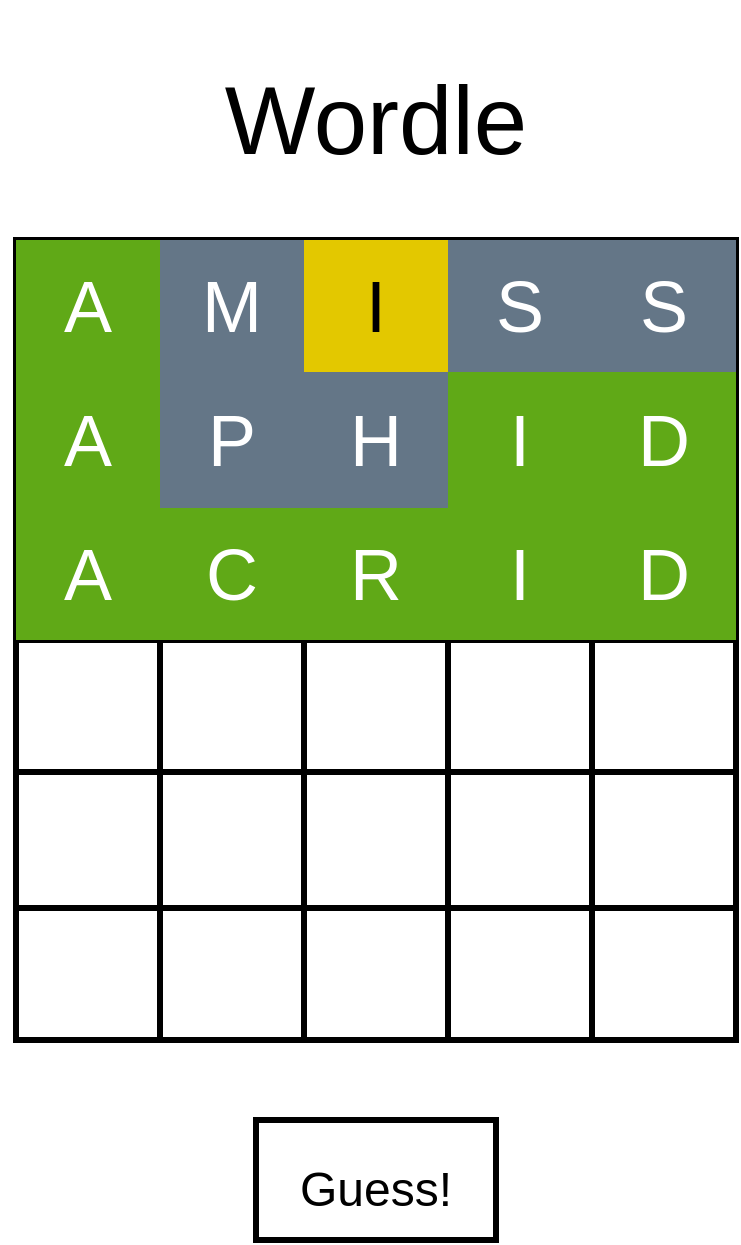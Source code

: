 <mxfile>
    <diagram id="VsplOQqD7rIrru3s_meI" name="Page-1">
        <mxGraphModel dx="1621" dy="859" grid="1" gridSize="10" guides="1" tooltips="1" connect="1" arrows="1" fold="1" page="1" pageScale="1" pageWidth="850" pageHeight="1100" math="0" shadow="0">
            <root>
                <mxCell id="0"/>
                <mxCell id="1" parent="0"/>
                <mxCell id="2" value="&lt;font style=&quot;font-size: 48px;&quot;&gt;Wordle&lt;/font&gt;" style="text;strokeColor=none;align=center;fillColor=none;html=1;verticalAlign=middle;whiteSpace=wrap;rounded=0;" vertex="1" parent="1">
                    <mxGeometry x="280" y="40" width="280" height="120" as="geometry"/>
                </mxCell>
                <mxCell id="20" value="" style="shape=table;startSize=0;container=1;collapsible=0;childLayout=tableLayout;fontSize=36;strokeWidth=3;strokeColor=#000000;perimeterSpacing=15;rounded=0;" vertex="1" parent="1">
                    <mxGeometry x="240" y="160" width="360" height="400" as="geometry"/>
                </mxCell>
                <mxCell id="21" value="" style="shape=tableRow;horizontal=0;startSize=0;swimlaneHead=0;swimlaneBody=0;top=0;left=0;bottom=0;right=0;collapsible=0;dropTarget=0;fillColor=none;points=[[0,0.5],[1,0.5]];portConstraint=eastwest;fontSize=36;" vertex="1" parent="20">
                    <mxGeometry width="360" height="66" as="geometry"/>
                </mxCell>
                <mxCell id="22" value="A" style="shape=partialRectangle;html=1;whiteSpace=wrap;connectable=0;overflow=hidden;fillColor=#60a917;top=0;left=0;bottom=0;right=0;pointerEvents=1;fontSize=36;strokeColor=#FFFFFF;fontColor=#ffffff;strokeWidth=15;perimeterSpacing=15;" vertex="1" parent="21">
                    <mxGeometry width="72" height="66" as="geometry">
                        <mxRectangle width="72" height="66" as="alternateBounds"/>
                    </mxGeometry>
                </mxCell>
                <mxCell id="23" value="M" style="shape=partialRectangle;html=1;whiteSpace=wrap;connectable=0;overflow=hidden;fillColor=#647687;top=0;left=0;bottom=0;right=0;pointerEvents=1;fontSize=36;fontColor=#ffffff;strokeColor=#314354;" vertex="1" parent="21">
                    <mxGeometry x="72" width="72" height="66" as="geometry">
                        <mxRectangle width="72" height="66" as="alternateBounds"/>
                    </mxGeometry>
                </mxCell>
                <mxCell id="24" value="I" style="shape=partialRectangle;html=1;whiteSpace=wrap;connectable=0;overflow=hidden;fillColor=#e3c800;top=0;left=0;bottom=0;right=0;pointerEvents=1;fontSize=36;strokeColor=#B09500;fontColor=#000000;" vertex="1" parent="21">
                    <mxGeometry x="144" width="72" height="66" as="geometry">
                        <mxRectangle width="72" height="66" as="alternateBounds"/>
                    </mxGeometry>
                </mxCell>
                <mxCell id="25" value="S" style="shape=partialRectangle;html=1;whiteSpace=wrap;connectable=0;overflow=hidden;fillColor=#647687;top=0;left=0;bottom=0;right=0;pointerEvents=1;fontSize=36;strokeColor=#314354;fontColor=#ffffff;" vertex="1" parent="21">
                    <mxGeometry x="216" width="72" height="66" as="geometry">
                        <mxRectangle width="72" height="66" as="alternateBounds"/>
                    </mxGeometry>
                </mxCell>
                <mxCell id="26" value="S" style="shape=partialRectangle;html=1;whiteSpace=wrap;connectable=0;overflow=hidden;fillColor=#647687;top=0;left=0;bottom=0;right=0;pointerEvents=1;fontSize=36;fontColor=#ffffff;strokeColor=#314354;" vertex="1" parent="21">
                    <mxGeometry x="288" width="72" height="66" as="geometry">
                        <mxRectangle width="72" height="66" as="alternateBounds"/>
                    </mxGeometry>
                </mxCell>
                <mxCell id="27" value="" style="shape=tableRow;horizontal=0;startSize=0;swimlaneHead=0;swimlaneBody=0;top=0;left=0;bottom=0;right=0;collapsible=0;dropTarget=0;fillColor=none;points=[[0,0.5],[1,0.5]];portConstraint=eastwest;fontSize=36;" vertex="1" parent="20">
                    <mxGeometry y="66" width="360" height="68" as="geometry"/>
                </mxCell>
                <mxCell id="28" value="A" style="shape=partialRectangle;html=1;whiteSpace=wrap;connectable=0;overflow=hidden;fillColor=#60a917;top=0;left=0;bottom=0;right=0;pointerEvents=1;fontSize=36;fontColor=#ffffff;strokeColor=#2D7600;" vertex="1" parent="27">
                    <mxGeometry width="72" height="68" as="geometry">
                        <mxRectangle width="72" height="68" as="alternateBounds"/>
                    </mxGeometry>
                </mxCell>
                <mxCell id="29" value="P" style="shape=partialRectangle;html=1;whiteSpace=wrap;connectable=0;overflow=hidden;fillColor=#647687;top=0;left=0;bottom=0;right=0;pointerEvents=1;fontSize=36;fontColor=#ffffff;strokeColor=#314354;" vertex="1" parent="27">
                    <mxGeometry x="72" width="72" height="68" as="geometry">
                        <mxRectangle width="72" height="68" as="alternateBounds"/>
                    </mxGeometry>
                </mxCell>
                <mxCell id="30" value="H" style="shape=partialRectangle;html=1;whiteSpace=wrap;connectable=0;overflow=hidden;fillColor=#647687;top=0;left=0;bottom=0;right=0;pointerEvents=1;fontSize=36;fontColor=#ffffff;strokeColor=#314354;" vertex="1" parent="27">
                    <mxGeometry x="144" width="72" height="68" as="geometry">
                        <mxRectangle width="72" height="68" as="alternateBounds"/>
                    </mxGeometry>
                </mxCell>
                <mxCell id="31" value="I" style="shape=partialRectangle;html=1;whiteSpace=wrap;connectable=0;overflow=hidden;fillColor=#60a917;top=0;left=0;bottom=0;right=0;pointerEvents=1;fontSize=36;fontColor=#ffffff;strokeColor=#2D7600;" vertex="1" parent="27">
                    <mxGeometry x="216" width="72" height="68" as="geometry">
                        <mxRectangle width="72" height="68" as="alternateBounds"/>
                    </mxGeometry>
                </mxCell>
                <mxCell id="32" value="D" style="shape=partialRectangle;html=1;whiteSpace=wrap;connectable=0;overflow=hidden;fillColor=#60a917;top=0;left=0;bottom=0;right=0;pointerEvents=1;fontSize=36;fontColor=#ffffff;strokeColor=#2D7600;" vertex="1" parent="27">
                    <mxGeometry x="288" width="72" height="68" as="geometry">
                        <mxRectangle width="72" height="68" as="alternateBounds"/>
                    </mxGeometry>
                </mxCell>
                <mxCell id="33" value="" style="shape=tableRow;horizontal=0;startSize=0;swimlaneHead=0;swimlaneBody=0;top=0;left=0;bottom=0;right=0;collapsible=0;dropTarget=0;fillColor=none;points=[[0,0.5],[1,0.5]];portConstraint=eastwest;fontSize=36;" vertex="1" parent="20">
                    <mxGeometry y="134" width="360" height="66" as="geometry"/>
                </mxCell>
                <mxCell id="34" value="A" style="shape=partialRectangle;html=1;whiteSpace=wrap;connectable=0;overflow=hidden;fillColor=#60a917;top=0;left=0;bottom=0;right=0;pointerEvents=1;fontSize=36;fontColor=#ffffff;strokeColor=#FFFFFF;strokeWidth=15;" vertex="1" parent="33">
                    <mxGeometry width="72" height="66" as="geometry">
                        <mxRectangle width="72" height="66" as="alternateBounds"/>
                    </mxGeometry>
                </mxCell>
                <mxCell id="35" value="C" style="shape=partialRectangle;html=1;whiteSpace=wrap;connectable=0;overflow=hidden;fillColor=#60a917;top=0;left=0;bottom=0;right=0;pointerEvents=1;fontSize=36;fontColor=#ffffff;strokeColor=#2D7600;" vertex="1" parent="33">
                    <mxGeometry x="72" width="72" height="66" as="geometry">
                        <mxRectangle width="72" height="66" as="alternateBounds"/>
                    </mxGeometry>
                </mxCell>
                <mxCell id="36" value="R" style="shape=partialRectangle;html=1;whiteSpace=wrap;connectable=0;overflow=hidden;fillColor=#60a917;top=0;left=0;bottom=0;right=0;pointerEvents=1;fontSize=36;fontColor=#ffffff;strokeColor=#2D7600;" vertex="1" parent="33">
                    <mxGeometry x="144" width="72" height="66" as="geometry">
                        <mxRectangle width="72" height="66" as="alternateBounds"/>
                    </mxGeometry>
                </mxCell>
                <mxCell id="37" value="I" style="shape=partialRectangle;html=1;whiteSpace=wrap;connectable=0;overflow=hidden;fillColor=#60a917;top=0;left=0;bottom=0;right=0;pointerEvents=1;fontSize=36;fontColor=#ffffff;strokeColor=#2D7600;" vertex="1" parent="33">
                    <mxGeometry x="216" width="72" height="66" as="geometry">
                        <mxRectangle width="72" height="66" as="alternateBounds"/>
                    </mxGeometry>
                </mxCell>
                <mxCell id="38" value="D" style="shape=partialRectangle;html=1;whiteSpace=wrap;connectable=0;overflow=hidden;fillColor=#60a917;top=0;left=0;bottom=0;right=0;pointerEvents=1;fontSize=36;fontColor=#ffffff;strokeColor=#2D7600;" vertex="1" parent="33">
                    <mxGeometry x="288" width="72" height="66" as="geometry">
                        <mxRectangle width="72" height="66" as="alternateBounds"/>
                    </mxGeometry>
                </mxCell>
                <mxCell id="39" value="" style="shape=tableRow;horizontal=0;startSize=0;swimlaneHead=0;swimlaneBody=0;top=0;left=0;bottom=0;right=0;collapsible=0;dropTarget=0;fillColor=none;points=[[0,0.5],[1,0.5]];portConstraint=eastwest;fontSize=36;" vertex="1" parent="20">
                    <mxGeometry y="200" width="360" height="66" as="geometry"/>
                </mxCell>
                <mxCell id="40" value="" style="shape=partialRectangle;html=1;whiteSpace=wrap;connectable=0;overflow=hidden;fillColor=none;top=0;left=0;bottom=0;right=0;pointerEvents=1;fontSize=36;" vertex="1" parent="39">
                    <mxGeometry width="72" height="66" as="geometry">
                        <mxRectangle width="72" height="66" as="alternateBounds"/>
                    </mxGeometry>
                </mxCell>
                <mxCell id="41" value="" style="shape=partialRectangle;html=1;whiteSpace=wrap;connectable=0;overflow=hidden;fillColor=none;top=0;left=0;bottom=0;right=0;pointerEvents=1;fontSize=36;" vertex="1" parent="39">
                    <mxGeometry x="72" width="72" height="66" as="geometry">
                        <mxRectangle width="72" height="66" as="alternateBounds"/>
                    </mxGeometry>
                </mxCell>
                <mxCell id="42" value="" style="shape=partialRectangle;html=1;whiteSpace=wrap;connectable=0;overflow=hidden;fillColor=none;top=0;left=0;bottom=0;right=0;pointerEvents=1;fontSize=36;" vertex="1" parent="39">
                    <mxGeometry x="144" width="72" height="66" as="geometry">
                        <mxRectangle width="72" height="66" as="alternateBounds"/>
                    </mxGeometry>
                </mxCell>
                <mxCell id="43" value="" style="shape=partialRectangle;html=1;whiteSpace=wrap;connectable=0;overflow=hidden;fillColor=none;top=0;left=0;bottom=0;right=0;pointerEvents=1;fontSize=36;" vertex="1" parent="39">
                    <mxGeometry x="216" width="72" height="66" as="geometry">
                        <mxRectangle width="72" height="66" as="alternateBounds"/>
                    </mxGeometry>
                </mxCell>
                <mxCell id="44" value="" style="shape=partialRectangle;html=1;whiteSpace=wrap;connectable=0;overflow=hidden;fillColor=none;top=0;left=0;bottom=0;right=0;pointerEvents=1;fontSize=36;" vertex="1" parent="39">
                    <mxGeometry x="288" width="72" height="66" as="geometry">
                        <mxRectangle width="72" height="66" as="alternateBounds"/>
                    </mxGeometry>
                </mxCell>
                <mxCell id="45" value="" style="shape=tableRow;horizontal=0;startSize=0;swimlaneHead=0;swimlaneBody=0;top=0;left=0;bottom=0;right=0;collapsible=0;dropTarget=0;fillColor=none;points=[[0,0.5],[1,0.5]];portConstraint=eastwest;fontSize=36;" vertex="1" parent="20">
                    <mxGeometry y="266" width="360" height="68" as="geometry"/>
                </mxCell>
                <mxCell id="46" value="" style="shape=partialRectangle;html=1;whiteSpace=wrap;connectable=0;overflow=hidden;fillColor=none;top=0;left=0;bottom=0;right=0;pointerEvents=1;fontSize=36;" vertex="1" parent="45">
                    <mxGeometry width="72" height="68" as="geometry">
                        <mxRectangle width="72" height="68" as="alternateBounds"/>
                    </mxGeometry>
                </mxCell>
                <mxCell id="47" value="" style="shape=partialRectangle;html=1;whiteSpace=wrap;connectable=0;overflow=hidden;fillColor=none;top=0;left=0;bottom=0;right=0;pointerEvents=1;fontSize=36;" vertex="1" parent="45">
                    <mxGeometry x="72" width="72" height="68" as="geometry">
                        <mxRectangle width="72" height="68" as="alternateBounds"/>
                    </mxGeometry>
                </mxCell>
                <mxCell id="48" value="" style="shape=partialRectangle;html=1;whiteSpace=wrap;connectable=0;overflow=hidden;fillColor=none;top=0;left=0;bottom=0;right=0;pointerEvents=1;fontSize=36;" vertex="1" parent="45">
                    <mxGeometry x="144" width="72" height="68" as="geometry">
                        <mxRectangle width="72" height="68" as="alternateBounds"/>
                    </mxGeometry>
                </mxCell>
                <mxCell id="49" value="" style="shape=partialRectangle;html=1;whiteSpace=wrap;connectable=0;overflow=hidden;fillColor=none;top=0;left=0;bottom=0;right=0;pointerEvents=1;fontSize=36;" vertex="1" parent="45">
                    <mxGeometry x="216" width="72" height="68" as="geometry">
                        <mxRectangle width="72" height="68" as="alternateBounds"/>
                    </mxGeometry>
                </mxCell>
                <mxCell id="50" value="" style="shape=partialRectangle;html=1;whiteSpace=wrap;connectable=0;overflow=hidden;fillColor=none;top=0;left=0;bottom=0;right=0;pointerEvents=1;fontSize=36;" vertex="1" parent="45">
                    <mxGeometry x="288" width="72" height="68" as="geometry">
                        <mxRectangle width="72" height="68" as="alternateBounds"/>
                    </mxGeometry>
                </mxCell>
                <mxCell id="51" value="" style="shape=tableRow;horizontal=0;startSize=0;swimlaneHead=0;swimlaneBody=0;top=0;left=0;bottom=0;right=0;collapsible=0;dropTarget=0;fillColor=none;points=[[0,0.5],[1,0.5]];portConstraint=eastwest;fontSize=36;" vertex="1" parent="20">
                    <mxGeometry y="334" width="360" height="66" as="geometry"/>
                </mxCell>
                <mxCell id="52" value="" style="shape=partialRectangle;html=1;whiteSpace=wrap;connectable=0;overflow=hidden;fillColor=none;top=0;left=0;bottom=0;right=0;pointerEvents=1;fontSize=36;" vertex="1" parent="51">
                    <mxGeometry width="72" height="66" as="geometry">
                        <mxRectangle width="72" height="66" as="alternateBounds"/>
                    </mxGeometry>
                </mxCell>
                <mxCell id="53" value="" style="shape=partialRectangle;html=1;whiteSpace=wrap;connectable=0;overflow=hidden;fillColor=none;top=0;left=0;bottom=0;right=0;pointerEvents=1;fontSize=36;" vertex="1" parent="51">
                    <mxGeometry x="72" width="72" height="66" as="geometry">
                        <mxRectangle width="72" height="66" as="alternateBounds"/>
                    </mxGeometry>
                </mxCell>
                <mxCell id="54" value="" style="shape=partialRectangle;html=1;whiteSpace=wrap;connectable=0;overflow=hidden;fillColor=none;top=0;left=0;bottom=0;right=0;pointerEvents=1;fontSize=36;" vertex="1" parent="51">
                    <mxGeometry x="144" width="72" height="66" as="geometry">
                        <mxRectangle width="72" height="66" as="alternateBounds"/>
                    </mxGeometry>
                </mxCell>
                <mxCell id="55" value="" style="shape=partialRectangle;html=1;whiteSpace=wrap;connectable=0;overflow=hidden;fillColor=none;top=0;left=0;bottom=0;right=0;pointerEvents=1;fontSize=36;" vertex="1" parent="51">
                    <mxGeometry x="216" width="72" height="66" as="geometry">
                        <mxRectangle width="72" height="66" as="alternateBounds"/>
                    </mxGeometry>
                </mxCell>
                <mxCell id="56" value="" style="shape=partialRectangle;html=1;whiteSpace=wrap;connectable=0;overflow=hidden;fillColor=none;top=0;left=0;bottom=0;right=0;pointerEvents=1;fontSize=36;" vertex="1" parent="51">
                    <mxGeometry x="288" width="72" height="66" as="geometry">
                        <mxRectangle width="72" height="66" as="alternateBounds"/>
                    </mxGeometry>
                </mxCell>
                <mxCell id="57" value="&lt;font style=&quot;font-size: 24px;&quot;&gt;Guess!&lt;/font&gt;" style="whiteSpace=wrap;html=1;rounded=0;strokeColor=#000000;strokeWidth=3;fontSize=36;" vertex="1" parent="1">
                    <mxGeometry x="360" y="600" width="120" height="60" as="geometry"/>
                </mxCell>
            </root>
        </mxGraphModel>
    </diagram>
</mxfile>